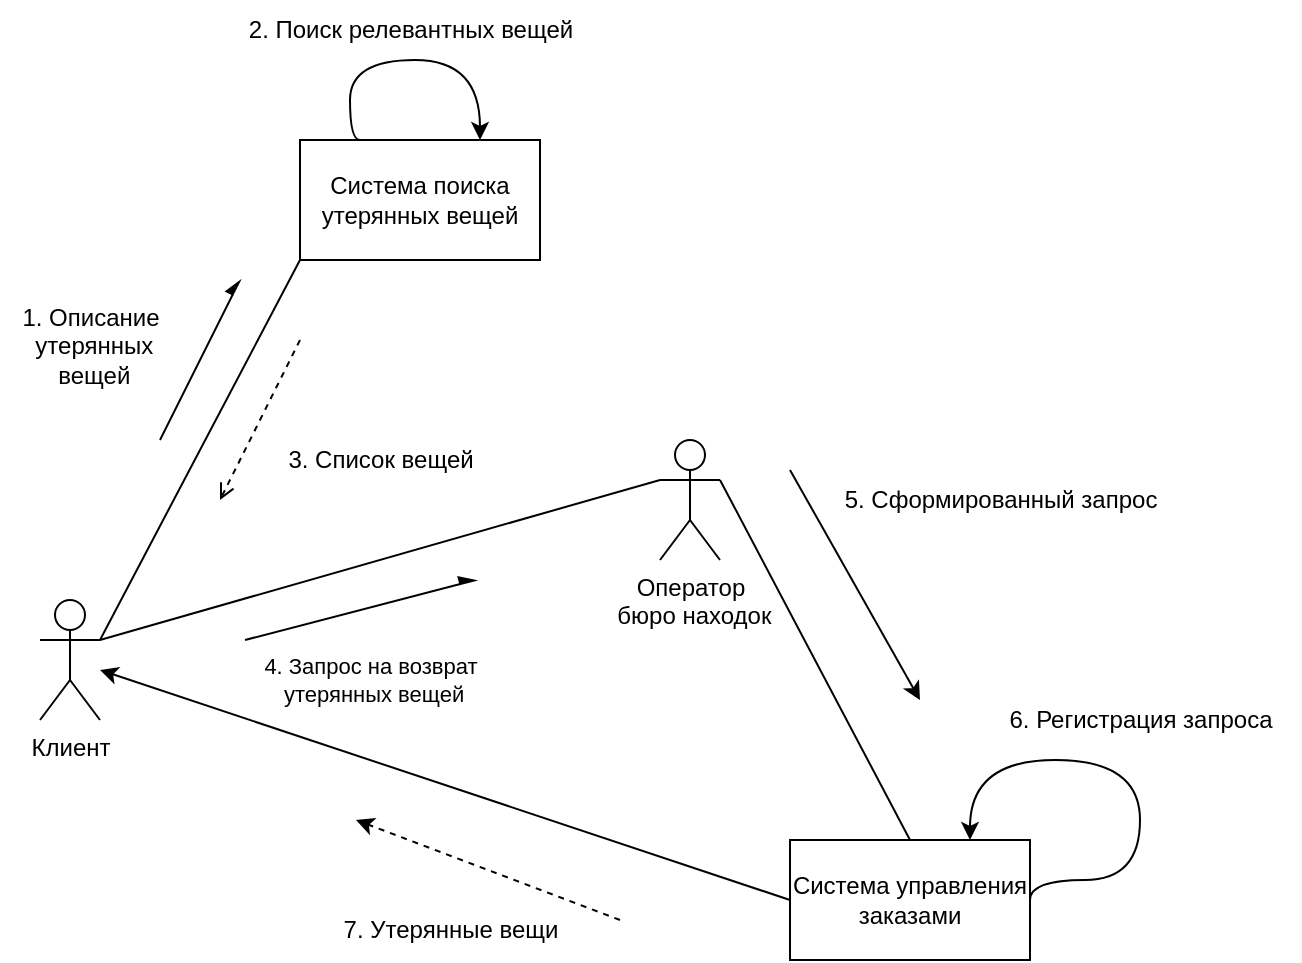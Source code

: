 <mxfile version="24.2.1" type="device">
  <diagram name="Страница — 1" id="CrJ080NFnx5UMRq6oB-1">
    <mxGraphModel dx="412" dy="262" grid="1" gridSize="10" guides="1" tooltips="1" connect="1" arrows="1" fold="1" page="1" pageScale="1" pageWidth="827" pageHeight="1169" math="0" shadow="0">
      <root>
        <mxCell id="0" />
        <mxCell id="1" parent="0" />
        <mxCell id="cwPM9cC0hO0gW2126zwc-4" value="Клиент" style="shape=umlActor;verticalLabelPosition=bottom;verticalAlign=top;html=1;outlineConnect=0;" parent="1" vertex="1">
          <mxGeometry x="50" y="510" width="30" height="60" as="geometry" />
        </mxCell>
        <mxCell id="EJ0IEWzhoLk119A3AZwj-2" value="Система поиска утерянных вещей" style="rounded=0;whiteSpace=wrap;html=1;" parent="1" vertex="1">
          <mxGeometry x="180" y="280" width="120" height="60" as="geometry" />
        </mxCell>
        <mxCell id="EJ0IEWzhoLk119A3AZwj-4" value="" style="endArrow=none;html=1;rounded=0;exitX=0;exitY=1;exitDx=0;exitDy=0;entryX=1;entryY=0.333;entryDx=0;entryDy=0;entryPerimeter=0;" parent="1" source="EJ0IEWzhoLk119A3AZwj-2" target="cwPM9cC0hO0gW2126zwc-4" edge="1">
          <mxGeometry width="50" height="50" relative="1" as="geometry">
            <mxPoint x="240" y="436" as="sourcePoint" />
            <mxPoint x="380.99" y="520" as="targetPoint" />
          </mxGeometry>
        </mxCell>
        <mxCell id="EJ0IEWzhoLk119A3AZwj-5" value="" style="endArrow=async;html=1;rounded=0;endFill=1;" parent="1" edge="1">
          <mxGeometry width="50" height="50" relative="1" as="geometry">
            <mxPoint x="110" y="430" as="sourcePoint" />
            <mxPoint x="150" y="350" as="targetPoint" />
          </mxGeometry>
        </mxCell>
        <mxCell id="EJ0IEWzhoLk119A3AZwj-6" value="1. Описание&lt;div&gt;&amp;nbsp;утерянных&lt;/div&gt;&lt;div&gt;&amp;nbsp;вещей&lt;/div&gt;" style="text;html=1;align=center;verticalAlign=middle;resizable=0;points=[];autosize=1;strokeColor=none;fillColor=none;" parent="1" vertex="1">
          <mxGeometry x="30" y="353" width="90" height="60" as="geometry" />
        </mxCell>
        <mxCell id="EJ0IEWzhoLk119A3AZwj-8" value="" style="endArrow=open;html=1;rounded=0;endFill=0;dashed=1;" parent="1" edge="1">
          <mxGeometry width="50" height="50" relative="1" as="geometry">
            <mxPoint x="180" y="380" as="sourcePoint" />
            <mxPoint x="140" y="460" as="targetPoint" />
          </mxGeometry>
        </mxCell>
        <mxCell id="EJ0IEWzhoLk119A3AZwj-9" value="3. Список вещей" style="text;html=1;align=center;verticalAlign=middle;resizable=0;points=[];autosize=1;strokeColor=none;fillColor=none;" parent="1" vertex="1">
          <mxGeometry x="160" y="425" width="120" height="30" as="geometry" />
        </mxCell>
        <mxCell id="EJ0IEWzhoLk119A3AZwj-20" style="rounded=0;orthogonalLoop=1;jettySize=auto;html=1;exitX=1;exitY=0.333;exitDx=0;exitDy=0;exitPerimeter=0;entryX=0.5;entryY=0;entryDx=0;entryDy=0;strokeColor=default;align=center;verticalAlign=middle;fontFamily=Helvetica;fontSize=11;fontColor=default;labelBackgroundColor=default;endArrow=none;endFill=0;" parent="1" source="EJ0IEWzhoLk119A3AZwj-10" target="EJ0IEWzhoLk119A3AZwj-14" edge="1">
          <mxGeometry relative="1" as="geometry" />
        </mxCell>
        <mxCell id="EJ0IEWzhoLk119A3AZwj-10" value="Оператор&lt;div&gt;&amp;nbsp;бюро находок&lt;/div&gt;" style="shape=umlActor;verticalLabelPosition=bottom;verticalAlign=top;html=1;outlineConnect=0;" parent="1" vertex="1">
          <mxGeometry x="360" y="430" width="30" height="60" as="geometry" />
        </mxCell>
        <mxCell id="EJ0IEWzhoLk119A3AZwj-11" style="rounded=0;orthogonalLoop=1;jettySize=auto;html=1;exitX=1;exitY=0.333;exitDx=0;exitDy=0;exitPerimeter=0;entryX=0;entryY=0.333;entryDx=0;entryDy=0;entryPerimeter=0;endArrow=none;endFill=0;" parent="1" source="cwPM9cC0hO0gW2126zwc-4" target="EJ0IEWzhoLk119A3AZwj-10" edge="1">
          <mxGeometry relative="1" as="geometry" />
        </mxCell>
        <mxCell id="EJ0IEWzhoLk119A3AZwj-12" value="4. Запрос на возврат&lt;div&gt;&amp;nbsp;утерянных вещей&lt;/div&gt;" style="text;html=1;align=center;verticalAlign=middle;resizable=0;points=[];autosize=1;strokeColor=none;fillColor=none;fontFamily=Helvetica;fontSize=11;fontColor=default;labelBackgroundColor=default;" parent="1" vertex="1">
          <mxGeometry x="150" y="530" width="130" height="40" as="geometry" />
        </mxCell>
        <mxCell id="EJ0IEWzhoLk119A3AZwj-13" value="" style="endArrow=async;html=1;rounded=0;endFill=1;" parent="1" edge="1">
          <mxGeometry width="50" height="50" relative="1" as="geometry">
            <mxPoint x="152.5" y="530" as="sourcePoint" />
            <mxPoint x="268" y="500" as="targetPoint" />
          </mxGeometry>
        </mxCell>
        <mxCell id="CFsz9s4VTtu9d3IQpdU6-7" style="rounded=0;orthogonalLoop=1;jettySize=auto;html=1;exitX=0;exitY=0.5;exitDx=0;exitDy=0;" parent="1" source="EJ0IEWzhoLk119A3AZwj-14" target="cwPM9cC0hO0gW2126zwc-4" edge="1">
          <mxGeometry relative="1" as="geometry" />
        </mxCell>
        <mxCell id="EJ0IEWzhoLk119A3AZwj-14" value="Система управления заказами" style="rounded=0;whiteSpace=wrap;html=1;" parent="1" vertex="1">
          <mxGeometry x="425" y="630" width="120" height="60" as="geometry" />
        </mxCell>
        <mxCell id="EJ0IEWzhoLk119A3AZwj-21" value="5. Сформированный запрос" style="text;html=1;align=center;verticalAlign=middle;resizable=0;points=[];autosize=1;strokeColor=none;fillColor=none;" parent="1" vertex="1">
          <mxGeometry x="440" y="445" width="180" height="30" as="geometry" />
        </mxCell>
        <mxCell id="EJ0IEWzhoLk119A3AZwj-22" value="" style="endArrow=classic;html=1;rounded=0;" parent="1" edge="1">
          <mxGeometry width="50" height="50" relative="1" as="geometry">
            <mxPoint x="425" y="445" as="sourcePoint" />
            <mxPoint x="490" y="560" as="targetPoint" />
          </mxGeometry>
        </mxCell>
        <mxCell id="CFsz9s4VTtu9d3IQpdU6-3" style="edgeStyle=orthogonalEdgeStyle;rounded=0;orthogonalLoop=1;jettySize=auto;html=1;exitX=0.25;exitY=0;exitDx=0;exitDy=0;entryX=0.75;entryY=0;entryDx=0;entryDy=0;curved=1;" parent="1" source="EJ0IEWzhoLk119A3AZwj-2" target="EJ0IEWzhoLk119A3AZwj-2" edge="1">
          <mxGeometry relative="1" as="geometry">
            <mxPoint x="205" y="270" as="sourcePoint" />
            <mxPoint x="265" y="270" as="targetPoint" />
            <Array as="points">
              <mxPoint x="205" y="280" />
              <mxPoint x="205" y="240" />
              <mxPoint x="270" y="240" />
            </Array>
          </mxGeometry>
        </mxCell>
        <mxCell id="CFsz9s4VTtu9d3IQpdU6-4" value="2. Поиск релевантных вещей" style="text;html=1;align=center;verticalAlign=middle;resizable=0;points=[];autosize=1;strokeColor=none;fillColor=none;" parent="1" vertex="1">
          <mxGeometry x="140" y="210" width="190" height="30" as="geometry" />
        </mxCell>
        <mxCell id="CFsz9s4VTtu9d3IQpdU6-5" style="edgeStyle=orthogonalEdgeStyle;rounded=0;orthogonalLoop=1;jettySize=auto;html=1;exitX=1;exitY=0.5;exitDx=0;exitDy=0;entryX=0.75;entryY=0;entryDx=0;entryDy=0;curved=1;" parent="1" source="EJ0IEWzhoLk119A3AZwj-14" edge="1">
          <mxGeometry relative="1" as="geometry">
            <mxPoint x="455" y="630" as="sourcePoint" />
            <mxPoint x="515" y="630" as="targetPoint" />
            <Array as="points">
              <mxPoint x="545" y="650" />
              <mxPoint x="600" y="650" />
              <mxPoint x="600" y="590" />
              <mxPoint x="515" y="590" />
            </Array>
          </mxGeometry>
        </mxCell>
        <mxCell id="CFsz9s4VTtu9d3IQpdU6-6" value="6. Регистрация запроса" style="text;html=1;align=center;verticalAlign=middle;resizable=0;points=[];autosize=1;strokeColor=none;fillColor=none;" parent="1" vertex="1">
          <mxGeometry x="520" y="555" width="160" height="30" as="geometry" />
        </mxCell>
        <mxCell id="CFsz9s4VTtu9d3IQpdU6-8" value="7. Утерянные вещи" style="text;html=1;align=center;verticalAlign=middle;resizable=0;points=[];autosize=1;strokeColor=none;fillColor=none;" parent="1" vertex="1">
          <mxGeometry x="190" y="660" width="130" height="30" as="geometry" />
        </mxCell>
        <mxCell id="CFsz9s4VTtu9d3IQpdU6-9" value="" style="endArrow=classic;html=1;rounded=0;dashed=1;" parent="1" edge="1">
          <mxGeometry width="50" height="50" relative="1" as="geometry">
            <mxPoint x="340" y="670" as="sourcePoint" />
            <mxPoint x="208" y="620" as="targetPoint" />
          </mxGeometry>
        </mxCell>
      </root>
    </mxGraphModel>
  </diagram>
</mxfile>
